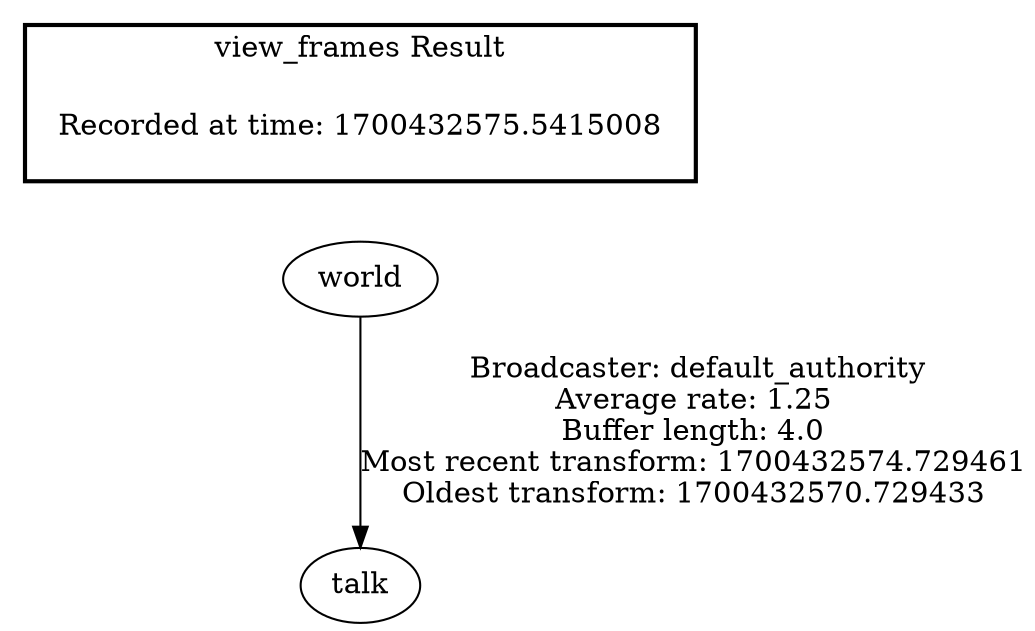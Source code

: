 digraph G {
"world" -> "talk"[label=" Broadcaster: default_authority\nAverage rate: 1.25\nBuffer length: 4.0\nMost recent transform: 1700432574.729461\nOldest transform: 1700432570.729433\n"];
edge [style=invis];
 subgraph cluster_legend { style=bold; color=black; label ="view_frames Result";
"Recorded at time: 1700432575.5415008"[ shape=plaintext ] ;
}->"world";
}